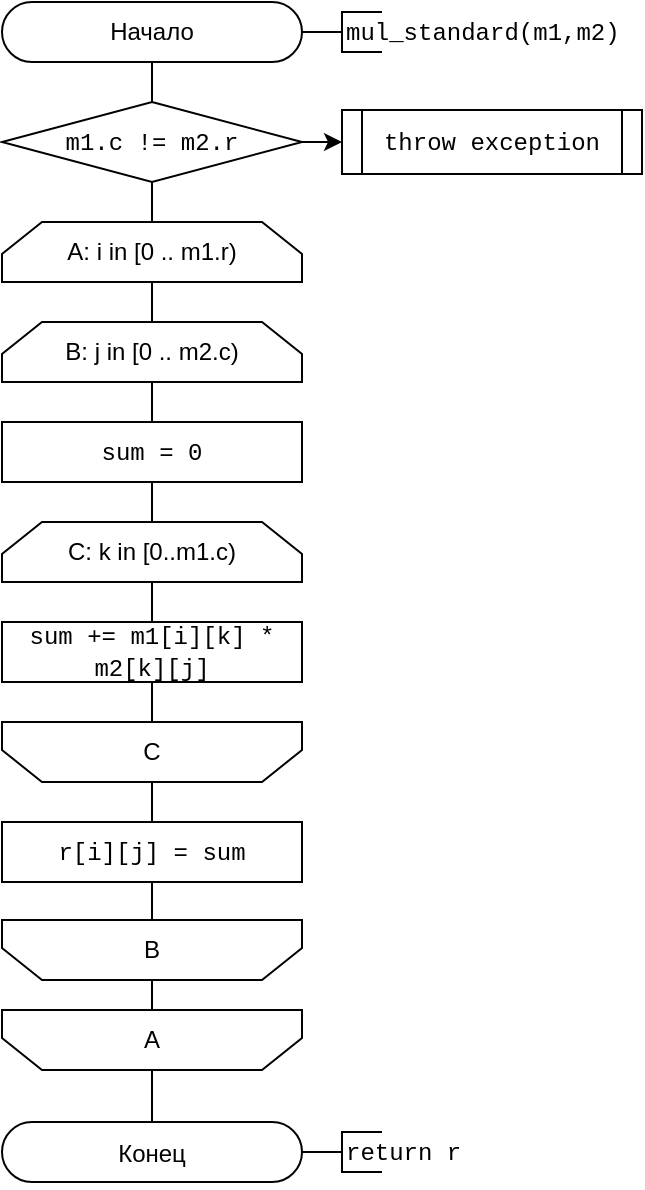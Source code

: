 <mxfile version="13.9.8" type="device" pages="3"><diagram id="rCKJsL3yO9zIIOzOxY0f" name="Page-1"><mxGraphModel dx="1422" dy="829" grid="1" gridSize="10" guides="1" tooltips="1" connect="1" arrows="1" fold="1" page="1" pageScale="1" pageWidth="827" pageHeight="1169" math="0" shadow="0"><root><mxCell id="0"/><mxCell id="1" parent="0"/><mxCell id="_ilTiHljjNbWySpNBhsZ-1" value="Начало" style="rounded=1;whiteSpace=wrap;html=1;arcSize=50;fillColor=none;" vertex="1" parent="1"><mxGeometry x="40" y="40" width="150" height="30" as="geometry"/></mxCell><mxCell id="_ilTiHljjNbWySpNBhsZ-2" value="" style="strokeWidth=1;html=1;shape=mxgraph.flowchart.annotation_2;align=left;labelPosition=right;pointerEvents=1;connectable=0;rounded=0;" vertex="1" parent="1"><mxGeometry x="190" y="45" width="40" height="20" as="geometry"/></mxCell><mxCell id="_ilTiHljjNbWySpNBhsZ-3" value="&lt;div&gt;&lt;font face=&quot;Courier New&quot; style=&quot;font-size: 12px&quot;&gt;mul_standard(m1,m2)&lt;/font&gt;&lt;br&gt;&lt;/div&gt;" style="text;html=1;resizable=0;points=[];autosize=1;align=left;verticalAlign=top;spacingTop=-4;" vertex="1" parent="1"><mxGeometry x="210" y="45" width="150" height="20" as="geometry"/></mxCell><mxCell id="_ilTiHljjNbWySpNBhsZ-4" value="&lt;p style=&quot;line-height: 100%&quot;&gt;Конец&lt;/p&gt;" style="rounded=1;whiteSpace=wrap;html=1;arcSize=50;fillColor=none;" vertex="1" parent="1"><mxGeometry x="40" y="600" width="150" height="30" as="geometry"/></mxCell><mxCell id="_ilTiHljjNbWySpNBhsZ-7" style="edgeStyle=orthogonalEdgeStyle;rounded=0;orthogonalLoop=1;jettySize=auto;html=1;exitX=0.5;exitY=0;exitDx=0;exitDy=0;endArrow=none;endFill=0;fontFamily=Courier New;fontSize=6;entryX=0.5;entryY=0;entryDx=0;entryDy=0;" edge="1" parent="1" source="_ilTiHljjNbWySpNBhsZ-11" target="_ilTiHljjNbWySpNBhsZ-4"><mxGeometry relative="1" as="geometry"><mxPoint x="115" y="600" as="targetPoint"/><mxPoint x="115" y="530.0" as="sourcePoint"/></mxGeometry></mxCell><mxCell id="_ilTiHljjNbWySpNBhsZ-10" value="&lt;span&gt;A: i in [0 .. m1.r)&lt;/span&gt;" style="shape=loopLimit;whiteSpace=wrap;html=1;size=20;fillColor=none;" vertex="1" parent="1"><mxGeometry x="40" y="150" width="150" height="30" as="geometry"/></mxCell><mxCell id="_ilTiHljjNbWySpNBhsZ-11" value="&lt;span&gt;A&lt;/span&gt;" style="shape=loopLimit;whiteSpace=wrap;html=1;size=20;fillColor=none;rounded=0;direction=west;" vertex="1" parent="1"><mxGeometry x="40" y="544" width="150" height="30" as="geometry"/></mxCell><mxCell id="_ilTiHljjNbWySpNBhsZ-33" style="edgeStyle=orthogonalEdgeStyle;rounded=0;orthogonalLoop=1;jettySize=auto;html=1;exitX=0.5;exitY=1;exitDx=0;exitDy=0;entryX=0.5;entryY=0;entryDx=0;entryDy=0;endArrow=none;endFill=0;" edge="1" parent="1" source="_ilTiHljjNbWySpNBhsZ-12" target="_ilTiHljjNbWySpNBhsZ-19"><mxGeometry relative="1" as="geometry"/></mxCell><mxCell id="_ilTiHljjNbWySpNBhsZ-12" value="&lt;span&gt;B: j in [0 .. m2.c)&lt;/span&gt;" style="shape=loopLimit;whiteSpace=wrap;html=1;size=20;fillColor=none;" vertex="1" parent="1"><mxGeometry x="40" y="200" width="150" height="30" as="geometry"/></mxCell><mxCell id="_ilTiHljjNbWySpNBhsZ-13" value="&lt;span&gt;B&lt;/span&gt;" style="shape=loopLimit;whiteSpace=wrap;html=1;size=20;fillColor=none;rounded=0;direction=west;" vertex="1" parent="1"><mxGeometry x="40" y="499" width="150" height="30" as="geometry"/></mxCell><mxCell id="_ilTiHljjNbWySpNBhsZ-14" value="" style="endArrow=none;html=1;entryX=0.5;entryY=1;entryDx=0;entryDy=0;exitX=0.5;exitY=0;exitDx=0;exitDy=0;" edge="1" parent="1" source="_ilTiHljjNbWySpNBhsZ-12" target="_ilTiHljjNbWySpNBhsZ-10"><mxGeometry width="50" height="50" relative="1" as="geometry"><mxPoint x="115" y="189" as="sourcePoint"/><mxPoint x="115" y="179" as="targetPoint"/></mxGeometry></mxCell><mxCell id="_ilTiHljjNbWySpNBhsZ-17" value="" style="endArrow=none;html=1;entryX=0.5;entryY=1;entryDx=0;entryDy=0;exitX=0.5;exitY=0;exitDx=0;exitDy=0;" edge="1" parent="1" source="_ilTiHljjNbWySpNBhsZ-13" target="_ilTiHljjNbWySpNBhsZ-11"><mxGeometry width="50" height="50" relative="1" as="geometry"><mxPoint x="185" y="306" as="sourcePoint"/><mxPoint x="185" y="287" as="targetPoint"/></mxGeometry></mxCell><mxCell id="_ilTiHljjNbWySpNBhsZ-38" style="edgeStyle=orthogonalEdgeStyle;rounded=0;orthogonalLoop=1;jettySize=auto;html=1;exitX=0.5;exitY=1;exitDx=0;exitDy=0;entryX=0.5;entryY=0;entryDx=0;entryDy=0;endArrow=none;endFill=0;" edge="1" parent="1" source="_ilTiHljjNbWySpNBhsZ-19" target="_ilTiHljjNbWySpNBhsZ-36"><mxGeometry relative="1" as="geometry"/></mxCell><mxCell id="_ilTiHljjNbWySpNBhsZ-19" value="&lt;font face=&quot;Courier New&quot;&gt;sum = 0&lt;br&gt;&lt;/font&gt;" style="rounded=0;whiteSpace=wrap;html=1;strokeWidth=1;fillColor=none;" vertex="1" parent="1"><mxGeometry x="40" y="250" width="150" height="30" as="geometry"/></mxCell><mxCell id="_ilTiHljjNbWySpNBhsZ-20" value="" style="endArrow=none;html=1;entryX=0.5;entryY=1;entryDx=0;entryDy=0;exitX=0.5;exitY=0;exitDx=0;exitDy=0;" edge="1" parent="1" source="_ilTiHljjNbWySpNBhsZ-23" target="_ilTiHljjNbWySpNBhsZ-1"><mxGeometry width="50" height="50" relative="1" as="geometry"><mxPoint x="125" y="229" as="sourcePoint"/><mxPoint x="125" y="210" as="targetPoint"/></mxGeometry></mxCell><mxCell id="_ilTiHljjNbWySpNBhsZ-22" value="&lt;p style=&quot;line-height: 70%&quot;&gt;&lt;font face=&quot;Courier New&quot; style=&quot;font-size: 12px&quot;&gt;throw exception&lt;/font&gt;&lt;/p&gt;" style="shape=process;whiteSpace=wrap;html=1;backgroundOutline=1;rounded=0;shadow=0;glass=0;strokeWidth=1;size=0.068;fillColor=none;" vertex="1" parent="1"><mxGeometry x="210" y="94" width="150" height="32" as="geometry"/></mxCell><mxCell id="_ilTiHljjNbWySpNBhsZ-24" style="edgeStyle=orthogonalEdgeStyle;rounded=0;orthogonalLoop=1;jettySize=auto;html=1;exitX=1;exitY=0.5;exitDx=0;exitDy=0;entryX=0;entryY=0.5;entryDx=0;entryDy=0;" edge="1" parent="1" source="_ilTiHljjNbWySpNBhsZ-23" target="_ilTiHljjNbWySpNBhsZ-22"><mxGeometry relative="1" as="geometry"/></mxCell><mxCell id="_ilTiHljjNbWySpNBhsZ-37" style="edgeStyle=orthogonalEdgeStyle;rounded=0;orthogonalLoop=1;jettySize=auto;html=1;exitX=0.5;exitY=1;exitDx=0;exitDy=0;entryX=0.5;entryY=0;entryDx=0;entryDy=0;endArrow=none;endFill=0;" edge="1" parent="1" source="_ilTiHljjNbWySpNBhsZ-23" target="_ilTiHljjNbWySpNBhsZ-10"><mxGeometry relative="1" as="geometry"/></mxCell><mxCell id="_ilTiHljjNbWySpNBhsZ-23" value="&lt;font face=&quot;Courier New&quot;&gt;m1.c != m2.r&lt;/font&gt;" style="rhombus;whiteSpace=wrap;html=1;rounded=0;strokeWidth=1;fillColor=none;" vertex="1" parent="1"><mxGeometry x="40" y="90" width="150" height="40" as="geometry"/></mxCell><mxCell id="_ilTiHljjNbWySpNBhsZ-27" value="" style="strokeWidth=1;html=1;shape=mxgraph.flowchart.annotation_2;align=left;labelPosition=right;pointerEvents=1;connectable=0;rounded=0;" vertex="1" parent="1"><mxGeometry x="190" y="605" width="40" height="20" as="geometry"/></mxCell><mxCell id="_ilTiHljjNbWySpNBhsZ-28" value="&lt;div&gt;&lt;font face=&quot;Courier New&quot; style=&quot;font-size: 12px&quot;&gt;return r&lt;/font&gt;&lt;br&gt;&lt;/div&gt;" style="text;html=1;resizable=0;points=[];autosize=1;align=left;verticalAlign=top;spacingTop=-4;" vertex="1" parent="1"><mxGeometry x="210" y="605" width="70" height="20" as="geometry"/></mxCell><mxCell id="_ilTiHljjNbWySpNBhsZ-34" style="edgeStyle=orthogonalEdgeStyle;rounded=0;orthogonalLoop=1;jettySize=auto;html=1;exitX=0.5;exitY=1;exitDx=0;exitDy=0;entryX=0.5;entryY=1;entryDx=0;entryDy=0;endArrow=none;endFill=0;" edge="1" parent="1" source="_ilTiHljjNbWySpNBhsZ-29" target="_ilTiHljjNbWySpNBhsZ-13"><mxGeometry relative="1" as="geometry"/></mxCell><mxCell id="_ilTiHljjNbWySpNBhsZ-29" value="&lt;font face=&quot;Courier New&quot;&gt;r[i][j] = sum&lt;br&gt;&lt;/font&gt;" style="rounded=0;whiteSpace=wrap;html=1;strokeWidth=1;fillColor=none;" vertex="1" parent="1"><mxGeometry x="40" y="450" width="150" height="30" as="geometry"/></mxCell><mxCell id="_ilTiHljjNbWySpNBhsZ-40" style="edgeStyle=orthogonalEdgeStyle;rounded=0;orthogonalLoop=1;jettySize=auto;html=1;exitX=0.5;exitY=1;exitDx=0;exitDy=0;entryX=0.5;entryY=1;entryDx=0;entryDy=0;endArrow=none;endFill=0;" edge="1" parent="1" source="_ilTiHljjNbWySpNBhsZ-30" target="_ilTiHljjNbWySpNBhsZ-35"><mxGeometry relative="1" as="geometry"/></mxCell><mxCell id="_ilTiHljjNbWySpNBhsZ-30" value="&lt;font face=&quot;Courier New&quot;&gt;sum += m1[i][k] * m2[k][j]&lt;br&gt;&lt;/font&gt;" style="rounded=0;whiteSpace=wrap;html=1;strokeWidth=1;fillColor=none;" vertex="1" parent="1"><mxGeometry x="40" y="350" width="150" height="30" as="geometry"/></mxCell><mxCell id="_ilTiHljjNbWySpNBhsZ-41" style="edgeStyle=orthogonalEdgeStyle;rounded=0;orthogonalLoop=1;jettySize=auto;html=1;exitX=0.5;exitY=0;exitDx=0;exitDy=0;entryX=0.5;entryY=0;entryDx=0;entryDy=0;endArrow=none;endFill=0;" edge="1" parent="1" source="_ilTiHljjNbWySpNBhsZ-35" target="_ilTiHljjNbWySpNBhsZ-29"><mxGeometry relative="1" as="geometry"/></mxCell><mxCell id="_ilTiHljjNbWySpNBhsZ-35" value="&lt;span&gt;C&lt;/span&gt;" style="shape=loopLimit;whiteSpace=wrap;html=1;size=20;fillColor=none;rounded=0;direction=west;" vertex="1" parent="1"><mxGeometry x="40" y="400" width="150" height="30" as="geometry"/></mxCell><mxCell id="_ilTiHljjNbWySpNBhsZ-39" style="edgeStyle=orthogonalEdgeStyle;rounded=0;orthogonalLoop=1;jettySize=auto;html=1;exitX=0.5;exitY=1;exitDx=0;exitDy=0;entryX=0.5;entryY=0;entryDx=0;entryDy=0;endArrow=none;endFill=0;" edge="1" parent="1" source="_ilTiHljjNbWySpNBhsZ-36" target="_ilTiHljjNbWySpNBhsZ-30"><mxGeometry relative="1" as="geometry"/></mxCell><mxCell id="_ilTiHljjNbWySpNBhsZ-36" value="&lt;span&gt;C: k in [0..m1.c)&lt;/span&gt;" style="shape=loopLimit;whiteSpace=wrap;html=1;size=20;fillColor=none;" vertex="1" parent="1"><mxGeometry x="40" y="300" width="150" height="30" as="geometry"/></mxCell></root></mxGraphModel></diagram><diagram id="Rh7CJSiJ15Abf-7xkEX2" name="Page-2"><mxGraphModel dx="1422" dy="829" grid="1" gridSize="10" guides="1" tooltips="1" connect="1" arrows="1" fold="1" page="1" pageScale="1" pageWidth="827" pageHeight="1169" math="0" shadow="0"><root><mxCell id="Wm7XG3UdIjIBPmf2XqFp-0"/><mxCell id="Wm7XG3UdIjIBPmf2XqFp-1" parent="Wm7XG3UdIjIBPmf2XqFp-0"/><mxCell id="1Q3m_3W929I-FCaoR67G-0" value="Начало" style="rounded=1;whiteSpace=wrap;html=1;arcSize=50;fillColor=none;" vertex="1" parent="Wm7XG3UdIjIBPmf2XqFp-1"><mxGeometry x="40" y="40" width="150" height="30" as="geometry"/></mxCell><mxCell id="1Q3m_3W929I-FCaoR67G-1" value="" style="strokeWidth=1;html=1;shape=mxgraph.flowchart.annotation_2;align=left;labelPosition=right;pointerEvents=1;connectable=0;rounded=0;" vertex="1" parent="Wm7XG3UdIjIBPmf2XqFp-1"><mxGeometry x="190" y="45" width="40" height="20" as="geometry"/></mxCell><mxCell id="1Q3m_3W929I-FCaoR67G-2" value="&lt;div&gt;&lt;font face=&quot;Courier New&quot; style=&quot;font-size: 12px&quot;&gt;mul_winograd(m1,m2)&lt;/font&gt;&lt;br&gt;&lt;/div&gt;" style="text;html=1;resizable=0;points=[];autosize=1;align=left;verticalAlign=top;spacingTop=-4;" vertex="1" parent="Wm7XG3UdIjIBPmf2XqFp-1"><mxGeometry x="210" y="45" width="150" height="20" as="geometry"/></mxCell><mxCell id="1Q3m_3W929I-FCaoR67G-3" value="&lt;p style=&quot;line-height: 100%&quot;&gt;Конец&lt;/p&gt;" style="rounded=1;whiteSpace=wrap;html=1;arcSize=50;fillColor=none;" vertex="1" parent="Wm7XG3UdIjIBPmf2XqFp-1"><mxGeometry x="380" y="744" width="150" height="30" as="geometry"/></mxCell><mxCell id="1Q3m_3W929I-FCaoR67G-4" style="edgeStyle=orthogonalEdgeStyle;rounded=0;orthogonalLoop=1;jettySize=auto;html=1;exitX=0.5;exitY=0;exitDx=0;exitDy=0;endArrow=none;endFill=0;fontFamily=Courier New;fontSize=6;entryX=0.5;entryY=0;entryDx=0;entryDy=0;" edge="1" parent="Wm7XG3UdIjIBPmf2XqFp-1" source="1Q3m_3W929I-FCaoR67G-6" target="sMy40TUegg6zMab-tKdt-38"><mxGeometry relative="1" as="geometry"><mxPoint x="645" y="634" as="targetPoint"/><mxPoint x="645" y="564.0" as="sourcePoint"/></mxGeometry></mxCell><mxCell id="1Q3m_3W929I-FCaoR67G-5" value="&lt;span&gt;A: i in [0 .. m1.r)&lt;/span&gt;" style="shape=loopLimit;whiteSpace=wrap;html=1;size=20;fillColor=none;" vertex="1" parent="Wm7XG3UdIjIBPmf2XqFp-1"><mxGeometry x="380" y="104" width="150" height="30" as="geometry"/></mxCell><mxCell id="1Q3m_3W929I-FCaoR67G-6" value="&lt;span&gt;A&lt;/span&gt;" style="shape=loopLimit;whiteSpace=wrap;html=1;size=20;fillColor=none;rounded=0;direction=west;" vertex="1" parent="Wm7XG3UdIjIBPmf2XqFp-1"><mxGeometry x="380" y="424" width="150" height="30" as="geometry"/></mxCell><mxCell id="1Q3m_3W929I-FCaoR67G-7" style="edgeStyle=orthogonalEdgeStyle;rounded=0;orthogonalLoop=1;jettySize=auto;html=1;exitX=0.5;exitY=1;exitDx=0;exitDy=0;entryX=0.5;entryY=0;entryDx=0;entryDy=0;endArrow=none;endFill=0;" edge="1" parent="Wm7XG3UdIjIBPmf2XqFp-1" source="1Q3m_3W929I-FCaoR67G-8" target="1Q3m_3W929I-FCaoR67G-13"><mxGeometry relative="1" as="geometry"/></mxCell><mxCell id="1Q3m_3W929I-FCaoR67G-8" value="&lt;span&gt;B: j in [0 .. m2.c)&lt;/span&gt;" style="shape=loopLimit;whiteSpace=wrap;html=1;size=20;fillColor=none;" vertex="1" parent="Wm7XG3UdIjIBPmf2XqFp-1"><mxGeometry x="380" y="144" width="150" height="30" as="geometry"/></mxCell><mxCell id="sMy40TUegg6zMab-tKdt-59" style="edgeStyle=orthogonalEdgeStyle;rounded=0;orthogonalLoop=1;jettySize=auto;html=1;exitX=0.5;exitY=0;exitDx=0;exitDy=0;entryX=0.5;entryY=1;entryDx=0;entryDy=0;endArrow=none;endFill=0;" edge="1" parent="Wm7XG3UdIjIBPmf2XqFp-1" source="1Q3m_3W929I-FCaoR67G-9" target="1Q3m_3W929I-FCaoR67G-6"><mxGeometry relative="1" as="geometry"/></mxCell><mxCell id="1Q3m_3W929I-FCaoR67G-9" value="&lt;span&gt;B&lt;/span&gt;" style="shape=loopLimit;whiteSpace=wrap;html=1;size=20;fillColor=none;rounded=0;direction=west;" vertex="1" parent="Wm7XG3UdIjIBPmf2XqFp-1"><mxGeometry x="380" y="384" width="150" height="30" as="geometry"/></mxCell><mxCell id="1Q3m_3W929I-FCaoR67G-10" value="" style="endArrow=none;html=1;entryX=0.5;entryY=1;entryDx=0;entryDy=0;exitX=0.5;exitY=0;exitDx=0;exitDy=0;" edge="1" parent="Wm7XG3UdIjIBPmf2XqFp-1" source="1Q3m_3W929I-FCaoR67G-8" target="1Q3m_3W929I-FCaoR67G-5"><mxGeometry width="50" height="50" relative="1" as="geometry"><mxPoint x="455" y="143" as="sourcePoint"/><mxPoint x="455" y="133" as="targetPoint"/></mxGeometry></mxCell><mxCell id="1Q3m_3W929I-FCaoR67G-12" style="edgeStyle=orthogonalEdgeStyle;rounded=0;orthogonalLoop=1;jettySize=auto;html=1;exitX=0.5;exitY=1;exitDx=0;exitDy=0;entryX=0.5;entryY=0;entryDx=0;entryDy=0;endArrow=none;endFill=0;" edge="1" parent="Wm7XG3UdIjIBPmf2XqFp-1" source="1Q3m_3W929I-FCaoR67G-13" target="1Q3m_3W929I-FCaoR67G-28"><mxGeometry relative="1" as="geometry"/></mxCell><mxCell id="1Q3m_3W929I-FCaoR67G-13" value="&lt;font face=&quot;Courier New&quot;&gt;sum = -mulH[i] - mulV[j]&lt;br&gt;&lt;/font&gt;" style="rounded=0;whiteSpace=wrap;html=1;strokeWidth=1;fillColor=none;" vertex="1" parent="Wm7XG3UdIjIBPmf2XqFp-1"><mxGeometry x="380" y="184" width="150" height="30" as="geometry"/></mxCell><mxCell id="1Q3m_3W929I-FCaoR67G-14" value="" style="endArrow=none;html=1;entryX=0.5;entryY=1;entryDx=0;entryDy=0;exitX=0.5;exitY=0;exitDx=0;exitDy=0;" edge="1" parent="Wm7XG3UdIjIBPmf2XqFp-1" source="1Q3m_3W929I-FCaoR67G-18" target="1Q3m_3W929I-FCaoR67G-0"><mxGeometry width="50" height="50" relative="1" as="geometry"><mxPoint x="125" y="229" as="sourcePoint"/><mxPoint x="125" y="210" as="targetPoint"/></mxGeometry></mxCell><mxCell id="1Q3m_3W929I-FCaoR67G-15" value="&lt;p style=&quot;line-height: 70%&quot;&gt;&lt;font face=&quot;Courier New&quot; style=&quot;font-size: 12px&quot;&gt;throw exception&lt;/font&gt;&lt;/p&gt;" style="shape=process;whiteSpace=wrap;html=1;backgroundOutline=1;rounded=0;shadow=0;glass=0;strokeWidth=1;size=0.068;fillColor=none;" vertex="1" parent="Wm7XG3UdIjIBPmf2XqFp-1"><mxGeometry x="210" y="94" width="150" height="32" as="geometry"/></mxCell><mxCell id="1Q3m_3W929I-FCaoR67G-16" style="edgeStyle=orthogonalEdgeStyle;rounded=0;orthogonalLoop=1;jettySize=auto;html=1;exitX=1;exitY=0.5;exitDx=0;exitDy=0;entryX=0;entryY=0.5;entryDx=0;entryDy=0;" edge="1" parent="Wm7XG3UdIjIBPmf2XqFp-1" source="1Q3m_3W929I-FCaoR67G-18" target="1Q3m_3W929I-FCaoR67G-15"><mxGeometry relative="1" as="geometry"/></mxCell><mxCell id="sMy40TUegg6zMab-tKdt-33" style="edgeStyle=orthogonalEdgeStyle;rounded=0;orthogonalLoop=1;jettySize=auto;html=1;exitX=0.5;exitY=1;exitDx=0;exitDy=0;entryX=0.5;entryY=0;entryDx=0;entryDy=0;endArrow=none;endFill=0;" edge="1" parent="Wm7XG3UdIjIBPmf2XqFp-1" source="1Q3m_3W929I-FCaoR67G-18" target="sMy40TUegg6zMab-tKdt-0"><mxGeometry relative="1" as="geometry"/></mxCell><mxCell id="1Q3m_3W929I-FCaoR67G-18" value="&lt;font face=&quot;Courier New&quot;&gt;m1.c != m2.r&lt;/font&gt;" style="rhombus;whiteSpace=wrap;html=1;rounded=0;strokeWidth=1;fillColor=none;" vertex="1" parent="Wm7XG3UdIjIBPmf2XqFp-1"><mxGeometry x="40" y="90" width="150" height="40" as="geometry"/></mxCell><mxCell id="1Q3m_3W929I-FCaoR67G-19" value="" style="strokeWidth=1;html=1;shape=mxgraph.flowchart.annotation_2;align=left;labelPosition=right;pointerEvents=1;connectable=0;rounded=0;" vertex="1" parent="Wm7XG3UdIjIBPmf2XqFp-1"><mxGeometry x="530" y="749" width="40" height="20" as="geometry"/></mxCell><mxCell id="1Q3m_3W929I-FCaoR67G-20" value="&lt;div&gt;&lt;font face=&quot;Courier New&quot; style=&quot;font-size: 12px&quot;&gt;return r&lt;/font&gt;&lt;br&gt;&lt;/div&gt;" style="text;html=1;resizable=0;points=[];autosize=1;align=left;verticalAlign=top;spacingTop=-4;" vertex="1" parent="Wm7XG3UdIjIBPmf2XqFp-1"><mxGeometry x="550" y="749" width="70" height="20" as="geometry"/></mxCell><mxCell id="1Q3m_3W929I-FCaoR67G-21" style="edgeStyle=orthogonalEdgeStyle;rounded=0;orthogonalLoop=1;jettySize=auto;html=1;exitX=0.5;exitY=1;exitDx=0;exitDy=0;entryX=0.5;entryY=1;entryDx=0;entryDy=0;endArrow=none;endFill=0;" edge="1" parent="Wm7XG3UdIjIBPmf2XqFp-1" source="1Q3m_3W929I-FCaoR67G-22" target="1Q3m_3W929I-FCaoR67G-9"><mxGeometry relative="1" as="geometry"/></mxCell><mxCell id="1Q3m_3W929I-FCaoR67G-22" value="&lt;font face=&quot;Courier New&quot;&gt;r[i][j] = sum&lt;br&gt;&lt;/font&gt;" style="rounded=0;whiteSpace=wrap;html=1;strokeWidth=1;fillColor=none;" vertex="1" parent="Wm7XG3UdIjIBPmf2XqFp-1"><mxGeometry x="380" y="344" width="150" height="30" as="geometry"/></mxCell><mxCell id="1Q3m_3W929I-FCaoR67G-23" style="edgeStyle=orthogonalEdgeStyle;rounded=0;orthogonalLoop=1;jettySize=auto;html=1;exitX=0.5;exitY=1;exitDx=0;exitDy=0;entryX=0.5;entryY=1;entryDx=0;entryDy=0;endArrow=none;endFill=0;" edge="1" parent="Wm7XG3UdIjIBPmf2XqFp-1" source="1Q3m_3W929I-FCaoR67G-24" target="1Q3m_3W929I-FCaoR67G-26"><mxGeometry relative="1" as="geometry"/></mxCell><mxCell id="1Q3m_3W929I-FCaoR67G-24" value="&lt;font face=&quot;Courier New&quot; style=&quot;font-size: 9px&quot;&gt;&lt;div&gt;sum+=&lt;/div&gt;&lt;div&gt;(m1[i][2k]+m2[2k+1][j])&lt;span&gt;*&lt;/span&gt;&lt;span&gt;(m1[i][2k+1]+m2[2k][j])&lt;/span&gt;&lt;/div&gt;&lt;/font&gt;" style="rounded=0;whiteSpace=wrap;html=1;strokeWidth=1;fillColor=none;" vertex="1" parent="Wm7XG3UdIjIBPmf2XqFp-1"><mxGeometry x="380" y="264" width="150" height="30" as="geometry"/></mxCell><mxCell id="1Q3m_3W929I-FCaoR67G-25" style="edgeStyle=orthogonalEdgeStyle;rounded=0;orthogonalLoop=1;jettySize=auto;html=1;exitX=0.5;exitY=0;exitDx=0;exitDy=0;entryX=0.5;entryY=0;entryDx=0;entryDy=0;endArrow=none;endFill=0;" edge="1" parent="Wm7XG3UdIjIBPmf2XqFp-1" source="1Q3m_3W929I-FCaoR67G-26" target="1Q3m_3W929I-FCaoR67G-22"><mxGeometry relative="1" as="geometry"/></mxCell><mxCell id="1Q3m_3W929I-FCaoR67G-26" value="&lt;span&gt;C&lt;/span&gt;" style="shape=loopLimit;whiteSpace=wrap;html=1;size=20;fillColor=none;rounded=0;direction=west;" vertex="1" parent="Wm7XG3UdIjIBPmf2XqFp-1"><mxGeometry x="380" y="304" width="150" height="30" as="geometry"/></mxCell><mxCell id="1Q3m_3W929I-FCaoR67G-27" style="edgeStyle=orthogonalEdgeStyle;rounded=0;orthogonalLoop=1;jettySize=auto;html=1;exitX=0.5;exitY=1;exitDx=0;exitDy=0;entryX=0.5;entryY=0;entryDx=0;entryDy=0;endArrow=none;endFill=0;" edge="1" parent="Wm7XG3UdIjIBPmf2XqFp-1" source="1Q3m_3W929I-FCaoR67G-28" target="1Q3m_3W929I-FCaoR67G-24"><mxGeometry relative="1" as="geometry"/></mxCell><mxCell id="1Q3m_3W929I-FCaoR67G-28" value="&lt;span&gt;C: k in [0..m1.c/2)&lt;/span&gt;" style="shape=loopLimit;whiteSpace=wrap;html=1;size=20;fillColor=none;" vertex="1" parent="Wm7XG3UdIjIBPmf2XqFp-1"><mxGeometry x="380" y="223" width="150" height="30" as="geometry"/></mxCell><mxCell id="sMy40TUegg6zMab-tKdt-17" style="edgeStyle=orthogonalEdgeStyle;rounded=0;orthogonalLoop=1;jettySize=auto;html=1;exitX=0.5;exitY=1;exitDx=0;exitDy=0;entryX=0.5;entryY=0;entryDx=0;entryDy=0;endArrow=none;endFill=0;" edge="1" parent="Wm7XG3UdIjIBPmf2XqFp-1" source="sMy40TUegg6zMab-tKdt-0" target="sMy40TUegg6zMab-tKdt-1"><mxGeometry relative="1" as="geometry"/></mxCell><mxCell id="sMy40TUegg6zMab-tKdt-0" value="&lt;font face=&quot;Courier New&quot;&gt;arr mulH[m1.r] = {}&lt;br&gt;arr mulV[m2.c] = {}&lt;br&gt;&lt;/font&gt;" style="rounded=0;whiteSpace=wrap;html=1;strokeWidth=1;fillColor=none;" vertex="1" parent="Wm7XG3UdIjIBPmf2XqFp-1"><mxGeometry x="40" y="150" width="150" height="30" as="geometry"/></mxCell><mxCell id="sMy40TUegg6zMab-tKdt-18" style="edgeStyle=orthogonalEdgeStyle;rounded=0;orthogonalLoop=1;jettySize=auto;html=1;exitX=0.5;exitY=1;exitDx=0;exitDy=0;entryX=0.5;entryY=0;entryDx=0;entryDy=0;endArrow=none;endFill=0;" edge="1" parent="Wm7XG3UdIjIBPmf2XqFp-1" source="sMy40TUegg6zMab-tKdt-1" target="sMy40TUegg6zMab-tKdt-8"><mxGeometry relative="1" as="geometry"/></mxCell><mxCell id="sMy40TUegg6zMab-tKdt-1" value="&lt;span&gt;A: i in [0 .. m1.r)&lt;/span&gt;" style="shape=loopLimit;whiteSpace=wrap;html=1;size=20;fillColor=none;" vertex="1" parent="Wm7XG3UdIjIBPmf2XqFp-1"><mxGeometry x="40" y="190" width="150" height="30" as="geometry"/></mxCell><mxCell id="sMy40TUegg6zMab-tKdt-32" style="edgeStyle=orthogonalEdgeStyle;rounded=0;orthogonalLoop=1;jettySize=auto;html=1;exitX=0.5;exitY=0;exitDx=0;exitDy=0;entryX=0.5;entryY=0;entryDx=0;entryDy=0;endArrow=none;endFill=0;" edge="1" parent="Wm7XG3UdIjIBPmf2XqFp-1" source="sMy40TUegg6zMab-tKdt-4" target="sMy40TUegg6zMab-tKdt-20"><mxGeometry relative="1" as="geometry"/></mxCell><mxCell id="sMy40TUegg6zMab-tKdt-4" value="&lt;span&gt;A&lt;/span&gt;" style="shape=loopLimit;whiteSpace=wrap;html=1;size=20;fillColor=none;rounded=0;direction=west;" vertex="1" parent="Wm7XG3UdIjIBPmf2XqFp-1"><mxGeometry x="40" y="430" width="150" height="30" as="geometry"/></mxCell><mxCell id="sMy40TUegg6zMab-tKdt-7" style="edgeStyle=orthogonalEdgeStyle;rounded=0;orthogonalLoop=1;jettySize=auto;html=1;exitX=0.5;exitY=1;exitDx=0;exitDy=0;entryX=0.5;entryY=0;entryDx=0;entryDy=0;endArrow=none;endFill=0;" edge="1" source="sMy40TUegg6zMab-tKdt-8" target="sMy40TUegg6zMab-tKdt-16" parent="Wm7XG3UdIjIBPmf2XqFp-1"><mxGeometry relative="1" as="geometry"/></mxCell><mxCell id="sMy40TUegg6zMab-tKdt-8" value="&lt;font face=&quot;Courier New&quot;&gt;sum = 0&lt;br&gt;&lt;/font&gt;" style="rounded=0;whiteSpace=wrap;html=1;strokeWidth=1;fillColor=none;" vertex="1" parent="Wm7XG3UdIjIBPmf2XqFp-1"><mxGeometry x="40" y="230" width="150" height="30" as="geometry"/></mxCell><mxCell id="sMy40TUegg6zMab-tKdt-9" style="edgeStyle=orthogonalEdgeStyle;rounded=0;orthogonalLoop=1;jettySize=auto;html=1;exitX=0.5;exitY=1;exitDx=0;exitDy=0;entryX=0.5;entryY=1;entryDx=0;entryDy=0;endArrow=none;endFill=0;" edge="1" source="sMy40TUegg6zMab-tKdt-10" target="sMy40TUegg6zMab-tKdt-4" parent="Wm7XG3UdIjIBPmf2XqFp-1"><mxGeometry relative="1" as="geometry"/></mxCell><mxCell id="sMy40TUegg6zMab-tKdt-10" value="&lt;font face=&quot;Courier New&quot;&gt;mulH[i] = sum&lt;br&gt;&lt;/font&gt;" style="rounded=0;whiteSpace=wrap;html=1;strokeWidth=1;fillColor=none;" vertex="1" parent="Wm7XG3UdIjIBPmf2XqFp-1"><mxGeometry x="40" y="390" width="150" height="30" as="geometry"/></mxCell><mxCell id="sMy40TUegg6zMab-tKdt-11" style="edgeStyle=orthogonalEdgeStyle;rounded=0;orthogonalLoop=1;jettySize=auto;html=1;exitX=0.5;exitY=1;exitDx=0;exitDy=0;entryX=0.5;entryY=1;entryDx=0;entryDy=0;endArrow=none;endFill=0;" edge="1" source="sMy40TUegg6zMab-tKdt-12" target="sMy40TUegg6zMab-tKdt-14" parent="Wm7XG3UdIjIBPmf2XqFp-1"><mxGeometry relative="1" as="geometry"/></mxCell><mxCell id="sMy40TUegg6zMab-tKdt-12" value="&lt;font face=&quot;Courier New&quot;&gt;sum += m1[i][2k] * m1[i][2k+1]&lt;br&gt;&lt;/font&gt;" style="rounded=0;whiteSpace=wrap;html=1;strokeWidth=1;fillColor=none;" vertex="1" parent="Wm7XG3UdIjIBPmf2XqFp-1"><mxGeometry x="40" y="309" width="150" height="30" as="geometry"/></mxCell><mxCell id="sMy40TUegg6zMab-tKdt-13" style="edgeStyle=orthogonalEdgeStyle;rounded=0;orthogonalLoop=1;jettySize=auto;html=1;exitX=0.5;exitY=0;exitDx=0;exitDy=0;entryX=0.5;entryY=0;entryDx=0;entryDy=0;endArrow=none;endFill=0;" edge="1" source="sMy40TUegg6zMab-tKdt-14" target="sMy40TUegg6zMab-tKdt-10" parent="Wm7XG3UdIjIBPmf2XqFp-1"><mxGeometry relative="1" as="geometry"/></mxCell><mxCell id="sMy40TUegg6zMab-tKdt-14" value="&lt;span&gt;C&lt;/span&gt;" style="shape=loopLimit;whiteSpace=wrap;html=1;size=20;fillColor=none;rounded=0;direction=west;" vertex="1" parent="Wm7XG3UdIjIBPmf2XqFp-1"><mxGeometry x="40" y="350" width="150" height="30" as="geometry"/></mxCell><mxCell id="sMy40TUegg6zMab-tKdt-15" style="edgeStyle=orthogonalEdgeStyle;rounded=0;orthogonalLoop=1;jettySize=auto;html=1;exitX=0.5;exitY=1;exitDx=0;exitDy=0;entryX=0.5;entryY=0;entryDx=0;entryDy=0;endArrow=none;endFill=0;" edge="1" source="sMy40TUegg6zMab-tKdt-16" target="sMy40TUegg6zMab-tKdt-12" parent="Wm7XG3UdIjIBPmf2XqFp-1"><mxGeometry relative="1" as="geometry"/></mxCell><mxCell id="sMy40TUegg6zMab-tKdt-16" value="&lt;span&gt;C: k in [0..m1.c/2)&lt;/span&gt;" style="shape=loopLimit;whiteSpace=wrap;html=1;size=20;fillColor=none;" vertex="1" parent="Wm7XG3UdIjIBPmf2XqFp-1"><mxGeometry x="40" y="270" width="150" height="30" as="geometry"/></mxCell><mxCell id="sMy40TUegg6zMab-tKdt-19" style="edgeStyle=orthogonalEdgeStyle;rounded=0;orthogonalLoop=1;jettySize=auto;html=1;exitX=0.5;exitY=1;exitDx=0;exitDy=0;entryX=0.5;entryY=0;entryDx=0;entryDy=0;endArrow=none;endFill=0;" edge="1" source="sMy40TUegg6zMab-tKdt-20" target="sMy40TUegg6zMab-tKdt-23" parent="Wm7XG3UdIjIBPmf2XqFp-1"><mxGeometry relative="1" as="geometry"/></mxCell><mxCell id="sMy40TUegg6zMab-tKdt-20" value="B: j in [0 .. m2.c)" style="shape=loopLimit;whiteSpace=wrap;html=1;size=20;fillColor=none;" vertex="1" parent="Wm7XG3UdIjIBPmf2XqFp-1"><mxGeometry x="40" y="474" width="150" height="30" as="geometry"/></mxCell><mxCell id="sMy40TUegg6zMab-tKdt-35" style="edgeStyle=orthogonalEdgeStyle;rounded=0;orthogonalLoop=1;jettySize=auto;html=1;exitX=0.5;exitY=0;exitDx=0;exitDy=0;entryX=0.5;entryY=0;entryDx=0;entryDy=0;endArrow=none;endFill=0;" edge="1" parent="Wm7XG3UdIjIBPmf2XqFp-1" source="sMy40TUegg6zMab-tKdt-21" target="sMy40TUegg6zMab-tKdt-34"><mxGeometry relative="1" as="geometry"/></mxCell><mxCell id="sMy40TUegg6zMab-tKdt-21" value="&lt;span&gt;B&lt;/span&gt;" style="shape=loopLimit;whiteSpace=wrap;html=1;size=20;fillColor=none;rounded=0;direction=west;" vertex="1" parent="Wm7XG3UdIjIBPmf2XqFp-1"><mxGeometry x="40" y="714" width="150" height="30" as="geometry"/></mxCell><mxCell id="sMy40TUegg6zMab-tKdt-22" style="edgeStyle=orthogonalEdgeStyle;rounded=0;orthogonalLoop=1;jettySize=auto;html=1;exitX=0.5;exitY=1;exitDx=0;exitDy=0;entryX=0.5;entryY=0;entryDx=0;entryDy=0;endArrow=none;endFill=0;" edge="1" source="sMy40TUegg6zMab-tKdt-23" target="sMy40TUegg6zMab-tKdt-31" parent="Wm7XG3UdIjIBPmf2XqFp-1"><mxGeometry relative="1" as="geometry"/></mxCell><mxCell id="sMy40TUegg6zMab-tKdt-23" value="&lt;font face=&quot;Courier New&quot;&gt;sum = 0&lt;br&gt;&lt;/font&gt;" style="rounded=0;whiteSpace=wrap;html=1;strokeWidth=1;fillColor=none;" vertex="1" parent="Wm7XG3UdIjIBPmf2XqFp-1"><mxGeometry x="40" y="514" width="150" height="30" as="geometry"/></mxCell><mxCell id="sMy40TUegg6zMab-tKdt-24" style="edgeStyle=orthogonalEdgeStyle;rounded=0;orthogonalLoop=1;jettySize=auto;html=1;exitX=0.5;exitY=1;exitDx=0;exitDy=0;entryX=0.5;entryY=1;entryDx=0;entryDy=0;endArrow=none;endFill=0;" edge="1" source="sMy40TUegg6zMab-tKdt-25" target="sMy40TUegg6zMab-tKdt-21" parent="Wm7XG3UdIjIBPmf2XqFp-1"><mxGeometry relative="1" as="geometry"/></mxCell><mxCell id="sMy40TUegg6zMab-tKdt-25" value="&lt;font face=&quot;Courier New&quot;&gt;mulV[i] = sum&lt;br&gt;&lt;/font&gt;" style="rounded=0;whiteSpace=wrap;html=1;strokeWidth=1;fillColor=none;" vertex="1" parent="Wm7XG3UdIjIBPmf2XqFp-1"><mxGeometry x="40" y="674" width="150" height="30" as="geometry"/></mxCell><mxCell id="sMy40TUegg6zMab-tKdt-26" style="edgeStyle=orthogonalEdgeStyle;rounded=0;orthogonalLoop=1;jettySize=auto;html=1;exitX=0.5;exitY=1;exitDx=0;exitDy=0;entryX=0.5;entryY=1;entryDx=0;entryDy=0;endArrow=none;endFill=0;" edge="1" source="sMy40TUegg6zMab-tKdt-27" target="sMy40TUegg6zMab-tKdt-29" parent="Wm7XG3UdIjIBPmf2XqFp-1"><mxGeometry relative="1" as="geometry"/></mxCell><mxCell id="sMy40TUegg6zMab-tKdt-27" value="&lt;font face=&quot;Courier New&quot;&gt;sum += m2[2k][j] * m2[2k+1][j]&lt;br&gt;&lt;/font&gt;" style="rounded=0;whiteSpace=wrap;html=1;strokeWidth=1;fillColor=none;" vertex="1" parent="Wm7XG3UdIjIBPmf2XqFp-1"><mxGeometry x="40" y="593" width="150" height="30" as="geometry"/></mxCell><mxCell id="sMy40TUegg6zMab-tKdt-28" style="edgeStyle=orthogonalEdgeStyle;rounded=0;orthogonalLoop=1;jettySize=auto;html=1;exitX=0.5;exitY=0;exitDx=0;exitDy=0;entryX=0.5;entryY=0;entryDx=0;entryDy=0;endArrow=none;endFill=0;" edge="1" source="sMy40TUegg6zMab-tKdt-29" target="sMy40TUegg6zMab-tKdt-25" parent="Wm7XG3UdIjIBPmf2XqFp-1"><mxGeometry relative="1" as="geometry"/></mxCell><mxCell id="sMy40TUegg6zMab-tKdt-29" value="&lt;span&gt;C&lt;/span&gt;" style="shape=loopLimit;whiteSpace=wrap;html=1;size=20;fillColor=none;rounded=0;direction=west;" vertex="1" parent="Wm7XG3UdIjIBPmf2XqFp-1"><mxGeometry x="40" y="634" width="150" height="30" as="geometry"/></mxCell><mxCell id="sMy40TUegg6zMab-tKdt-30" style="edgeStyle=orthogonalEdgeStyle;rounded=0;orthogonalLoop=1;jettySize=auto;html=1;exitX=0.5;exitY=1;exitDx=0;exitDy=0;entryX=0.5;entryY=0;entryDx=0;entryDy=0;endArrow=none;endFill=0;" edge="1" source="sMy40TUegg6zMab-tKdt-31" target="sMy40TUegg6zMab-tKdt-27" parent="Wm7XG3UdIjIBPmf2XqFp-1"><mxGeometry relative="1" as="geometry"/></mxCell><mxCell id="sMy40TUegg6zMab-tKdt-31" value="&lt;span&gt;C: k in [0..m1.c/2)&lt;/span&gt;" style="shape=loopLimit;whiteSpace=wrap;html=1;size=20;fillColor=none;" vertex="1" parent="Wm7XG3UdIjIBPmf2XqFp-1"><mxGeometry x="40" y="554" width="150" height="30" as="geometry"/></mxCell><mxCell id="sMy40TUegg6zMab-tKdt-34" value="N" style="ellipse;whiteSpace=wrap;html=1;aspect=fixed;" vertex="1" parent="Wm7XG3UdIjIBPmf2XqFp-1"><mxGeometry x="95" y="764" width="40" height="40" as="geometry"/></mxCell><mxCell id="sMy40TUegg6zMab-tKdt-60" style="edgeStyle=orthogonalEdgeStyle;rounded=0;orthogonalLoop=1;jettySize=auto;html=1;exitX=0.5;exitY=1;exitDx=0;exitDy=0;entryX=0.5;entryY=0;entryDx=0;entryDy=0;endArrow=none;endFill=0;" edge="1" parent="Wm7XG3UdIjIBPmf2XqFp-1" source="sMy40TUegg6zMab-tKdt-36" target="1Q3m_3W929I-FCaoR67G-5"><mxGeometry relative="1" as="geometry"/></mxCell><mxCell id="sMy40TUegg6zMab-tKdt-36" value="N" style="ellipse;whiteSpace=wrap;html=1;aspect=fixed;" vertex="1" parent="Wm7XG3UdIjIBPmf2XqFp-1"><mxGeometry x="434" y="40" width="40" height="40" as="geometry"/></mxCell><mxCell id="sMy40TUegg6zMab-tKdt-57" style="edgeStyle=orthogonalEdgeStyle;rounded=0;orthogonalLoop=1;jettySize=auto;html=1;exitX=0.5;exitY=1;exitDx=0;exitDy=0;entryX=0.5;entryY=0;entryDx=0;entryDy=0;endArrow=none;endFill=0;" edge="1" parent="Wm7XG3UdIjIBPmf2XqFp-1" source="sMy40TUegg6zMab-tKdt-38" target="sMy40TUegg6zMab-tKdt-40"><mxGeometry relative="1" as="geometry"/></mxCell><mxCell id="5a7BWFeieVnxv5_sROTV-0" style="edgeStyle=orthogonalEdgeStyle;rounded=0;orthogonalLoop=1;jettySize=auto;html=1;exitX=1;exitY=0.5;exitDx=0;exitDy=0;entryX=0.5;entryY=0;entryDx=0;entryDy=0;endArrow=none;endFill=0;" edge="1" parent="Wm7XG3UdIjIBPmf2XqFp-1" source="sMy40TUegg6zMab-tKdt-38" target="1Q3m_3W929I-FCaoR67G-3"><mxGeometry relative="1" as="geometry"><Array as="points"><mxPoint x="560" y="494"/><mxPoint x="560" y="730"/><mxPoint x="455" y="730"/></Array></mxGeometry></mxCell><mxCell id="sMy40TUegg6zMab-tKdt-38" value="&lt;font face=&quot;Courier New&quot;&gt;m1.c % 2&lt;/font&gt;" style="rhombus;whiteSpace=wrap;html=1;rounded=0;strokeWidth=1;fillColor=none;" vertex="1" parent="Wm7XG3UdIjIBPmf2XqFp-1"><mxGeometry x="379" y="474" width="150" height="40" as="geometry"/></mxCell><mxCell id="sMy40TUegg6zMab-tKdt-39" value="да" style="text;html=1;align=center;verticalAlign=middle;resizable=0;points=[];autosize=1;" vertex="1" parent="Wm7XG3UdIjIBPmf2XqFp-1"><mxGeometry x="180" y="90" width="30" height="20" as="geometry"/></mxCell><mxCell id="sMy40TUegg6zMab-tKdt-40" value="&lt;span&gt;A: i in [0 .. m1.r)&lt;/span&gt;" style="shape=loopLimit;whiteSpace=wrap;html=1;size=20;fillColor=none;" vertex="1" parent="Wm7XG3UdIjIBPmf2XqFp-1"><mxGeometry x="379" y="534" width="150" height="30" as="geometry"/></mxCell><mxCell id="sMy40TUegg6zMab-tKdt-58" style="edgeStyle=orthogonalEdgeStyle;rounded=0;orthogonalLoop=1;jettySize=auto;html=1;exitX=0.5;exitY=0;exitDx=0;exitDy=0;entryX=0.5;entryY=0;entryDx=0;entryDy=0;endArrow=none;endFill=0;" edge="1" parent="Wm7XG3UdIjIBPmf2XqFp-1" source="sMy40TUegg6zMab-tKdt-41" target="1Q3m_3W929I-FCaoR67G-3"><mxGeometry relative="1" as="geometry"/></mxCell><mxCell id="sMy40TUegg6zMab-tKdt-41" value="&lt;span&gt;A&lt;/span&gt;" style="shape=loopLimit;whiteSpace=wrap;html=1;size=20;fillColor=none;rounded=0;direction=west;" vertex="1" parent="Wm7XG3UdIjIBPmf2XqFp-1"><mxGeometry x="380" y="694" width="150" height="30" as="geometry"/></mxCell><mxCell id="sMy40TUegg6zMab-tKdt-43" value="&lt;span&gt;B: j in [0 .. m2.c)&lt;/span&gt;" style="shape=loopLimit;whiteSpace=wrap;html=1;size=20;fillColor=none;" vertex="1" parent="Wm7XG3UdIjIBPmf2XqFp-1"><mxGeometry x="379" y="574" width="150" height="30" as="geometry"/></mxCell><mxCell id="sMy40TUegg6zMab-tKdt-44" value="&lt;span&gt;B&lt;/span&gt;" style="shape=loopLimit;whiteSpace=wrap;html=1;size=20;fillColor=none;rounded=0;direction=west;" vertex="1" parent="Wm7XG3UdIjIBPmf2XqFp-1"><mxGeometry x="380" y="653" width="150" height="30" as="geometry"/></mxCell><mxCell id="sMy40TUegg6zMab-tKdt-45" value="" style="endArrow=none;html=1;entryX=0.5;entryY=1;entryDx=0;entryDy=0;exitX=0.5;exitY=0;exitDx=0;exitDy=0;" edge="1" source="sMy40TUegg6zMab-tKdt-43" target="sMy40TUegg6zMab-tKdt-40" parent="Wm7XG3UdIjIBPmf2XqFp-1"><mxGeometry width="50" height="50" relative="1" as="geometry"><mxPoint x="454" y="573" as="sourcePoint"/><mxPoint x="454" y="563" as="targetPoint"/></mxGeometry></mxCell><mxCell id="sMy40TUegg6zMab-tKdt-46" value="" style="endArrow=none;html=1;entryX=0.5;entryY=1;entryDx=0;entryDy=0;exitX=0.5;exitY=0;exitDx=0;exitDy=0;" edge="1" source="sMy40TUegg6zMab-tKdt-44" target="sMy40TUegg6zMab-tKdt-41" parent="Wm7XG3UdIjIBPmf2XqFp-1"><mxGeometry width="50" height="50" relative="1" as="geometry"><mxPoint x="525" y="460" as="sourcePoint"/><mxPoint x="525" y="441" as="targetPoint"/></mxGeometry></mxCell><mxCell id="sMy40TUegg6zMab-tKdt-49" style="edgeStyle=orthogonalEdgeStyle;rounded=0;orthogonalLoop=1;jettySize=auto;html=1;exitX=0.5;exitY=1;exitDx=0;exitDy=0;entryX=0.5;entryY=1;entryDx=0;entryDy=0;endArrow=none;endFill=0;" edge="1" source="sMy40TUegg6zMab-tKdt-50" target="sMy40TUegg6zMab-tKdt-44" parent="Wm7XG3UdIjIBPmf2XqFp-1"><mxGeometry relative="1" as="geometry"/></mxCell><mxCell id="sMy40TUegg6zMab-tKdt-50" value="&lt;font face=&quot;Courier New&quot;&gt;rij= m1[i][m1.c-1] * m2[m1.c-1][j]&lt;br&gt;&lt;/font&gt;" style="rounded=0;whiteSpace=wrap;html=1;strokeWidth=1;fillColor=none;" vertex="1" parent="Wm7XG3UdIjIBPmf2XqFp-1"><mxGeometry x="380" y="614" width="150" height="30" as="geometry"/></mxCell><mxCell id="sMy40TUegg6zMab-tKdt-53" style="edgeStyle=orthogonalEdgeStyle;rounded=0;orthogonalLoop=1;jettySize=auto;html=1;exitX=0.5;exitY=1;exitDx=0;exitDy=0;entryX=0.5;entryY=0;entryDx=0;entryDy=0;endArrow=none;endFill=0;" edge="1" source="sMy40TUegg6zMab-tKdt-43" target="sMy40TUegg6zMab-tKdt-50" parent="Wm7XG3UdIjIBPmf2XqFp-1"><mxGeometry relative="1" as="geometry"><mxPoint x="414" y="754" as="sourcePoint"/></mxGeometry></mxCell><mxCell id="sMy40TUegg6zMab-tKdt-61" value="да" style="text;html=1;align=center;verticalAlign=middle;resizable=0;points=[];autosize=1;" vertex="1" parent="Wm7XG3UdIjIBPmf2XqFp-1"><mxGeometry x="450" y="510" width="30" height="20" as="geometry"/></mxCell></root></mxGraphModel></diagram><diagram id="5HSQzxzBeMVl5dKWd0RQ" name="Page-3"><mxGraphModel dx="760" dy="430" grid="1" gridSize="10" guides="1" tooltips="1" connect="1" arrows="1" fold="1" page="1" pageScale="1" pageWidth="827" pageHeight="1169" math="0" shadow="0"><root><mxCell id="-KbGASAxckO1YDLn7JMQ-0"/><mxCell id="-KbGASAxckO1YDLn7JMQ-1" parent="-KbGASAxckO1YDLn7JMQ-0"/><mxCell id="ok2X-PL3j3VD-5P7hnjr-0" value="Начало" style="rounded=1;whiteSpace=wrap;html=1;arcSize=50;fillColor=none;" vertex="1" parent="-KbGASAxckO1YDLn7JMQ-1"><mxGeometry x="40" y="40" width="150" height="30" as="geometry"/></mxCell><mxCell id="ok2X-PL3j3VD-5P7hnjr-1" value="" style="strokeWidth=1;html=1;shape=mxgraph.flowchart.annotation_2;align=left;labelPosition=right;pointerEvents=1;connectable=0;rounded=0;" vertex="1" parent="-KbGASAxckO1YDLn7JMQ-1"><mxGeometry x="190" y="45" width="40" height="20" as="geometry"/></mxCell><mxCell id="ok2X-PL3j3VD-5P7hnjr-2" value="&lt;div&gt;&lt;font face=&quot;Courier New&quot; style=&quot;font-size: 12px&quot;&gt;mul_wino_opt(m1,m2)&lt;/font&gt;&lt;br&gt;&lt;/div&gt;" style="text;html=1;resizable=0;points=[];autosize=1;align=left;verticalAlign=top;spacingTop=-4;" vertex="1" parent="-KbGASAxckO1YDLn7JMQ-1"><mxGeometry x="210" y="45" width="150" height="20" as="geometry"/></mxCell><mxCell id="ok2X-PL3j3VD-5P7hnjr-3" value="&lt;p style=&quot;line-height: 100%&quot;&gt;Конец&lt;/p&gt;" style="rounded=1;whiteSpace=wrap;html=1;arcSize=50;fillColor=none;" vertex="1" parent="-KbGASAxckO1YDLn7JMQ-1"><mxGeometry x="379" y="678" width="150" height="30" as="geometry"/></mxCell><mxCell id="ORJ9eSfTLNGwwIlPTCts-2" style="edgeStyle=orthogonalEdgeStyle;rounded=0;orthogonalLoop=1;jettySize=auto;html=1;exitX=0.5;exitY=1;exitDx=0;exitDy=0;entryX=0.5;entryY=0;entryDx=0;entryDy=0;endArrow=none;endFill=0;" edge="1" parent="-KbGASAxckO1YDLn7JMQ-1" source="ok2X-PL3j3VD-5P7hnjr-5" target="zRsKlRY-xAvXbFcVfH5M-0"><mxGeometry relative="1" as="geometry"/></mxCell><mxCell id="ok2X-PL3j3VD-5P7hnjr-5" value="&lt;span&gt;A: i in [0 .. m1.r)&lt;/span&gt;" style="shape=loopLimit;whiteSpace=wrap;html=1;size=20;fillColor=none;" vertex="1" parent="-KbGASAxckO1YDLn7JMQ-1"><mxGeometry x="40" y="528" width="150" height="30" as="geometry"/></mxCell><mxCell id="ok2X-PL3j3VD-5P7hnjr-14" value="" style="endArrow=none;html=1;entryX=0.5;entryY=1;entryDx=0;entryDy=0;exitX=0.5;exitY=0;exitDx=0;exitDy=0;" edge="1" parent="-KbGASAxckO1YDLn7JMQ-1" source="ok2X-PL3j3VD-5P7hnjr-18" target="ok2X-PL3j3VD-5P7hnjr-0"><mxGeometry width="50" height="50" relative="1" as="geometry"><mxPoint x="125" y="229" as="sourcePoint"/><mxPoint x="125" y="210" as="targetPoint"/></mxGeometry></mxCell><mxCell id="ok2X-PL3j3VD-5P7hnjr-15" value="&lt;p style=&quot;line-height: 70%&quot;&gt;&lt;font face=&quot;Courier New&quot; style=&quot;font-size: 12px&quot;&gt;throw exception&lt;/font&gt;&lt;/p&gt;" style="shape=process;whiteSpace=wrap;html=1;backgroundOutline=1;rounded=0;shadow=0;glass=0;strokeWidth=1;size=0.068;fillColor=none;" vertex="1" parent="-KbGASAxckO1YDLn7JMQ-1"><mxGeometry x="210" y="94" width="150" height="32" as="geometry"/></mxCell><mxCell id="ok2X-PL3j3VD-5P7hnjr-16" style="edgeStyle=orthogonalEdgeStyle;rounded=0;orthogonalLoop=1;jettySize=auto;html=1;exitX=1;exitY=0.5;exitDx=0;exitDy=0;entryX=0;entryY=0.5;entryDx=0;entryDy=0;" edge="1" parent="-KbGASAxckO1YDLn7JMQ-1" source="ok2X-PL3j3VD-5P7hnjr-18" target="ok2X-PL3j3VD-5P7hnjr-15"><mxGeometry relative="1" as="geometry"/></mxCell><mxCell id="ok2X-PL3j3VD-5P7hnjr-17" style="edgeStyle=orthogonalEdgeStyle;rounded=0;orthogonalLoop=1;jettySize=auto;html=1;exitX=0.5;exitY=1;exitDx=0;exitDy=0;entryX=0.5;entryY=0;entryDx=0;entryDy=0;endArrow=none;endFill=0;" edge="1" parent="-KbGASAxckO1YDLn7JMQ-1" source="ok2X-PL3j3VD-5P7hnjr-18" target="ok2X-PL3j3VD-5P7hnjr-30"><mxGeometry relative="1" as="geometry"/></mxCell><mxCell id="ok2X-PL3j3VD-5P7hnjr-18" value="&lt;font face=&quot;Courier New&quot;&gt;m1.c != m2.r&lt;/font&gt;" style="rhombus;whiteSpace=wrap;html=1;rounded=0;strokeWidth=1;fillColor=none;" vertex="1" parent="-KbGASAxckO1YDLn7JMQ-1"><mxGeometry x="40" y="90" width="150" height="40" as="geometry"/></mxCell><mxCell id="ok2X-PL3j3VD-5P7hnjr-19" value="" style="strokeWidth=1;html=1;shape=mxgraph.flowchart.annotation_2;align=left;labelPosition=right;pointerEvents=1;connectable=0;rounded=0;" vertex="1" parent="-KbGASAxckO1YDLn7JMQ-1"><mxGeometry x="529" y="683" width="40" height="20" as="geometry"/></mxCell><mxCell id="ok2X-PL3j3VD-5P7hnjr-20" value="&lt;div&gt;&lt;font face=&quot;Courier New&quot; style=&quot;font-size: 12px&quot;&gt;return r&lt;/font&gt;&lt;br&gt;&lt;/div&gt;" style="text;html=1;resizable=0;points=[];autosize=1;align=left;verticalAlign=top;spacingTop=-4;" vertex="1" parent="-KbGASAxckO1YDLn7JMQ-1"><mxGeometry x="549" y="683" width="70" height="20" as="geometry"/></mxCell><mxCell id="ok2X-PL3j3VD-5P7hnjr-77" style="edgeStyle=orthogonalEdgeStyle;rounded=0;orthogonalLoop=1;jettySize=auto;html=1;exitX=0.5;exitY=1;exitDx=0;exitDy=0;entryX=0.5;entryY=0;entryDx=0;entryDy=0;endArrow=none;endFill=0;" edge="1" parent="-KbGASAxckO1YDLn7JMQ-1" source="ok2X-PL3j3VD-5P7hnjr-30" target="ok2X-PL3j3VD-5P7hnjr-76"><mxGeometry relative="1" as="geometry"/></mxCell><mxCell id="ok2X-PL3j3VD-5P7hnjr-30" value="&lt;font face=&quot;Courier New&quot;&gt;arr mulV[m2.c] = {}&lt;br&gt;&lt;/font&gt;" style="rounded=0;whiteSpace=wrap;html=1;strokeWidth=1;fillColor=none;" vertex="1" parent="-KbGASAxckO1YDLn7JMQ-1"><mxGeometry x="40" y="150" width="150" height="30" as="geometry"/></mxCell><mxCell id="ok2X-PL3j3VD-5P7hnjr-35" style="edgeStyle=orthogonalEdgeStyle;rounded=0;orthogonalLoop=1;jettySize=auto;html=1;exitX=0.5;exitY=1;exitDx=0;exitDy=0;entryX=0.5;entryY=0;entryDx=0;entryDy=0;endArrow=none;endFill=0;" edge="1" parent="-KbGASAxckO1YDLn7JMQ-1" source="ok2X-PL3j3VD-5P7hnjr-36" target="ok2X-PL3j3VD-5P7hnjr-59"><mxGeometry relative="1" as="geometry"><mxPoint x="115" y="658" as="targetPoint"/></mxGeometry></mxCell><mxCell id="ok2X-PL3j3VD-5P7hnjr-36" value="&lt;font face=&quot;Courier New&quot;&gt;mulH = 0&lt;br&gt;&lt;/font&gt;" style="rounded=0;whiteSpace=wrap;html=1;strokeWidth=1;fillColor=none;" vertex="1" parent="-KbGASAxckO1YDLn7JMQ-1"><mxGeometry x="40" y="612" width="150" height="30" as="geometry"/></mxCell><mxCell id="ok2X-PL3j3VD-5P7hnjr-39" style="edgeStyle=orthogonalEdgeStyle;rounded=0;orthogonalLoop=1;jettySize=auto;html=1;exitX=0.5;exitY=1;exitDx=0;exitDy=0;entryX=0.5;entryY=1;entryDx=0;entryDy=0;endArrow=none;endFill=0;" edge="1" parent="-KbGASAxckO1YDLn7JMQ-1" source="ok2X-PL3j3VD-5P7hnjr-40" target="ok2X-PL3j3VD-5P7hnjr-42"><mxGeometry relative="1" as="geometry"/></mxCell><mxCell id="ok2X-PL3j3VD-5P7hnjr-40" value="&lt;font face=&quot;Courier New&quot;&gt;mulH += m1_i[k] * m1_i[k+1]&lt;br&gt;&lt;/font&gt;" style="rounded=0;whiteSpace=wrap;html=1;strokeWidth=1;fillColor=none;" vertex="1" parent="-KbGASAxckO1YDLn7JMQ-1"><mxGeometry x="379" y="139" width="150" height="30" as="geometry"/></mxCell><mxCell id="dlx4s9oRHugXQzXLNEU--0" style="edgeStyle=orthogonalEdgeStyle;rounded=0;orthogonalLoop=1;jettySize=auto;html=1;exitX=0.5;exitY=0;exitDx=0;exitDy=0;entryX=0.5;entryY=0;entryDx=0;entryDy=0;endArrow=none;endFill=0;" edge="1" parent="-KbGASAxckO1YDLn7JMQ-1" source="ok2X-PL3j3VD-5P7hnjr-42" target="zRsKlRY-xAvXbFcVfH5M-3"><mxGeometry relative="1" as="geometry"/></mxCell><mxCell id="ok2X-PL3j3VD-5P7hnjr-42" value="&lt;span&gt;C&lt;/span&gt;" style="shape=loopLimit;whiteSpace=wrap;html=1;size=20;fillColor=none;rounded=0;direction=west;" vertex="1" parent="-KbGASAxckO1YDLn7JMQ-1"><mxGeometry x="379" y="180" width="150" height="30" as="geometry"/></mxCell><mxCell id="ok2X-PL3j3VD-5P7hnjr-43" style="edgeStyle=orthogonalEdgeStyle;rounded=0;orthogonalLoop=1;jettySize=auto;html=1;exitX=0.5;exitY=1;exitDx=0;exitDy=0;entryX=0.5;entryY=0;entryDx=0;entryDy=0;endArrow=none;endFill=0;" edge="1" parent="-KbGASAxckO1YDLn7JMQ-1" source="ok2X-PL3j3VD-5P7hnjr-44" target="ok2X-PL3j3VD-5P7hnjr-40"><mxGeometry relative="1" as="geometry"/></mxCell><mxCell id="ok2X-PL3j3VD-5P7hnjr-44" value="&lt;span&gt;C: k in [0..c)&lt;/span&gt;, step=2" style="shape=loopLimit;whiteSpace=wrap;html=1;size=20;fillColor=none;" vertex="1" parent="-KbGASAxckO1YDLn7JMQ-1"><mxGeometry x="379" y="100" width="150" height="30" as="geometry"/></mxCell><mxCell id="ok2X-PL3j3VD-5P7hnjr-45" style="edgeStyle=orthogonalEdgeStyle;rounded=0;orthogonalLoop=1;jettySize=auto;html=1;exitX=0.5;exitY=1;exitDx=0;exitDy=0;entryX=0.5;entryY=0;entryDx=0;entryDy=0;endArrow=none;endFill=0;" edge="1" parent="-KbGASAxckO1YDLn7JMQ-1" source="ok2X-PL3j3VD-5P7hnjr-46" target="ok2X-PL3j3VD-5P7hnjr-50"><mxGeometry relative="1" as="geometry"/></mxCell><mxCell id="ok2X-PL3j3VD-5P7hnjr-46" value="B: j in [0 .. m2.c)" style="shape=loopLimit;whiteSpace=wrap;html=1;size=20;fillColor=none;" vertex="1" parent="-KbGASAxckO1YDLn7JMQ-1"><mxGeometry x="40" y="240" width="150" height="30" as="geometry"/></mxCell><mxCell id="ok2X-PL3j3VD-5P7hnjr-47" style="edgeStyle=orthogonalEdgeStyle;rounded=0;orthogonalLoop=1;jettySize=auto;html=1;exitX=0.5;exitY=0;exitDx=0;exitDy=0;entryX=0.5;entryY=0;entryDx=0;entryDy=0;endArrow=none;endFill=0;" edge="1" parent="-KbGASAxckO1YDLn7JMQ-1" source="ok2X-PL3j3VD-5P7hnjr-48" target="ok2X-PL3j3VD-5P7hnjr-5"><mxGeometry relative="1" as="geometry"><mxPoint x="115" y="530" as="targetPoint"/></mxGeometry></mxCell><mxCell id="ok2X-PL3j3VD-5P7hnjr-48" value="&lt;span&gt;B&lt;/span&gt;" style="shape=loopLimit;whiteSpace=wrap;html=1;size=20;fillColor=none;rounded=0;direction=west;" vertex="1" parent="-KbGASAxckO1YDLn7JMQ-1"><mxGeometry x="40" y="480" width="150" height="30" as="geometry"/></mxCell><mxCell id="ok2X-PL3j3VD-5P7hnjr-49" style="edgeStyle=orthogonalEdgeStyle;rounded=0;orthogonalLoop=1;jettySize=auto;html=1;exitX=0.5;exitY=1;exitDx=0;exitDy=0;entryX=0.5;entryY=0;entryDx=0;entryDy=0;endArrow=none;endFill=0;" edge="1" parent="-KbGASAxckO1YDLn7JMQ-1" source="ok2X-PL3j3VD-5P7hnjr-50" target="ok2X-PL3j3VD-5P7hnjr-58"><mxGeometry relative="1" as="geometry"/></mxCell><mxCell id="ok2X-PL3j3VD-5P7hnjr-50" value="&lt;font face=&quot;Courier New&quot;&gt;sum = 0&lt;br&gt;&lt;/font&gt;" style="rounded=0;whiteSpace=wrap;html=1;strokeWidth=1;fillColor=none;" vertex="1" parent="-KbGASAxckO1YDLn7JMQ-1"><mxGeometry x="40" y="280" width="150" height="30" as="geometry"/></mxCell><mxCell id="ok2X-PL3j3VD-5P7hnjr-51" style="edgeStyle=orthogonalEdgeStyle;rounded=0;orthogonalLoop=1;jettySize=auto;html=1;exitX=0.5;exitY=1;exitDx=0;exitDy=0;entryX=0.5;entryY=1;entryDx=0;entryDy=0;endArrow=none;endFill=0;" edge="1" parent="-KbGASAxckO1YDLn7JMQ-1" source="ok2X-PL3j3VD-5P7hnjr-52" target="ok2X-PL3j3VD-5P7hnjr-48"><mxGeometry relative="1" as="geometry"/></mxCell><mxCell id="ok2X-PL3j3VD-5P7hnjr-52" value="&lt;font face=&quot;Courier New&quot;&gt;mulV[i] = sum&lt;br&gt;&lt;/font&gt;" style="rounded=0;whiteSpace=wrap;html=1;strokeWidth=1;fillColor=none;" vertex="1" parent="-KbGASAxckO1YDLn7JMQ-1"><mxGeometry x="40" y="440" width="150" height="30" as="geometry"/></mxCell><mxCell id="ok2X-PL3j3VD-5P7hnjr-53" style="edgeStyle=orthogonalEdgeStyle;rounded=0;orthogonalLoop=1;jettySize=auto;html=1;exitX=0.5;exitY=1;exitDx=0;exitDy=0;entryX=0.5;entryY=1;entryDx=0;entryDy=0;endArrow=none;endFill=0;" edge="1" parent="-KbGASAxckO1YDLn7JMQ-1" source="ok2X-PL3j3VD-5P7hnjr-54" target="ok2X-PL3j3VD-5P7hnjr-56"><mxGeometry relative="1" as="geometry"/></mxCell><mxCell id="ok2X-PL3j3VD-5P7hnjr-54" value="&lt;font face=&quot;Courier New&quot;&gt;sum += m2[k][j] * m2[k+1][j]&lt;br&gt;&lt;/font&gt;" style="rounded=0;whiteSpace=wrap;html=1;strokeWidth=1;fillColor=none;" vertex="1" parent="-KbGASAxckO1YDLn7JMQ-1"><mxGeometry x="40" y="359" width="150" height="30" as="geometry"/></mxCell><mxCell id="ok2X-PL3j3VD-5P7hnjr-55" style="edgeStyle=orthogonalEdgeStyle;rounded=0;orthogonalLoop=1;jettySize=auto;html=1;exitX=0.5;exitY=0;exitDx=0;exitDy=0;entryX=0.5;entryY=0;entryDx=0;entryDy=0;endArrow=none;endFill=0;" edge="1" parent="-KbGASAxckO1YDLn7JMQ-1" source="ok2X-PL3j3VD-5P7hnjr-56" target="ok2X-PL3j3VD-5P7hnjr-52"><mxGeometry relative="1" as="geometry"/></mxCell><mxCell id="ok2X-PL3j3VD-5P7hnjr-56" value="&lt;span&gt;C&lt;/span&gt;" style="shape=loopLimit;whiteSpace=wrap;html=1;size=20;fillColor=none;rounded=0;direction=west;" vertex="1" parent="-KbGASAxckO1YDLn7JMQ-1"><mxGeometry x="40" y="400" width="150" height="30" as="geometry"/></mxCell><mxCell id="ok2X-PL3j3VD-5P7hnjr-57" style="edgeStyle=orthogonalEdgeStyle;rounded=0;orthogonalLoop=1;jettySize=auto;html=1;exitX=0.5;exitY=1;exitDx=0;exitDy=0;entryX=0.5;entryY=0;entryDx=0;entryDy=0;endArrow=none;endFill=0;" edge="1" parent="-KbGASAxckO1YDLn7JMQ-1" source="ok2X-PL3j3VD-5P7hnjr-58" target="ok2X-PL3j3VD-5P7hnjr-54"><mxGeometry relative="1" as="geometry"/></mxCell><mxCell id="ok2X-PL3j3VD-5P7hnjr-58" value="&lt;span&gt;C: k in [0..c), step=2&lt;/span&gt;" style="shape=loopLimit;whiteSpace=wrap;html=1;size=20;fillColor=none;" vertex="1" parent="-KbGASAxckO1YDLn7JMQ-1"><mxGeometry x="40" y="320" width="150" height="30" as="geometry"/></mxCell><mxCell id="ok2X-PL3j3VD-5P7hnjr-59" value="N" style="ellipse;whiteSpace=wrap;html=1;aspect=fixed;" vertex="1" parent="-KbGASAxckO1YDLn7JMQ-1"><mxGeometry x="95" y="668" width="40" height="40" as="geometry"/></mxCell><mxCell id="ok2X-PL3j3VD-5P7hnjr-60" style="edgeStyle=orthogonalEdgeStyle;rounded=0;orthogonalLoop=1;jettySize=auto;html=1;exitX=0.5;exitY=1;exitDx=0;exitDy=0;entryX=0.5;entryY=0;entryDx=0;entryDy=0;endArrow=none;endFill=0;" edge="1" parent="-KbGASAxckO1YDLn7JMQ-1" source="ok2X-PL3j3VD-5P7hnjr-61" target="ok2X-PL3j3VD-5P7hnjr-44"><mxGeometry relative="1" as="geometry"/></mxCell><mxCell id="ok2X-PL3j3VD-5P7hnjr-61" value="N" style="ellipse;whiteSpace=wrap;html=1;aspect=fixed;" vertex="1" parent="-KbGASAxckO1YDLn7JMQ-1"><mxGeometry x="434" y="40" width="40" height="40" as="geometry"/></mxCell><mxCell id="ok2X-PL3j3VD-5P7hnjr-64" value="да" style="text;html=1;align=center;verticalAlign=middle;resizable=0;points=[];autosize=1;" vertex="1" parent="-KbGASAxckO1YDLn7JMQ-1"><mxGeometry x="180" y="90" width="30" height="20" as="geometry"/></mxCell><mxCell id="ORJ9eSfTLNGwwIlPTCts-4" style="edgeStyle=orthogonalEdgeStyle;rounded=0;orthogonalLoop=1;jettySize=auto;html=1;exitX=0.5;exitY=0;exitDx=0;exitDy=0;entryX=0.5;entryY=0;entryDx=0;entryDy=0;endArrow=none;endFill=0;" edge="1" parent="-KbGASAxckO1YDLn7JMQ-1" source="ok2X-PL3j3VD-5P7hnjr-67" target="ok2X-PL3j3VD-5P7hnjr-3"><mxGeometry relative="1" as="geometry"/></mxCell><mxCell id="ok2X-PL3j3VD-5P7hnjr-67" value="&lt;span&gt;A&lt;/span&gt;" style="shape=loopLimit;whiteSpace=wrap;html=1;size=20;fillColor=none;rounded=0;direction=west;" vertex="1" parent="-KbGASAxckO1YDLn7JMQ-1"><mxGeometry x="379" y="632" width="150" height="30" as="geometry"/></mxCell><mxCell id="ok2X-PL3j3VD-5P7hnjr-78" style="edgeStyle=orthogonalEdgeStyle;rounded=0;orthogonalLoop=1;jettySize=auto;html=1;exitX=0.5;exitY=1;exitDx=0;exitDy=0;entryX=0.5;entryY=0;entryDx=0;entryDy=0;endArrow=none;endFill=0;" edge="1" parent="-KbGASAxckO1YDLn7JMQ-1" source="ok2X-PL3j3VD-5P7hnjr-76" target="ok2X-PL3j3VD-5P7hnjr-46"><mxGeometry relative="1" as="geometry"/></mxCell><mxCell id="ok2X-PL3j3VD-5P7hnjr-76" value="&lt;font face=&quot;Courier New&quot;&gt;c = m1.c &amp;gt;&amp;gt; 1 &amp;lt;&amp;lt; 1&lt;br&gt;&lt;/font&gt;" style="rounded=0;whiteSpace=wrap;html=1;strokeWidth=1;fillColor=none;" vertex="1" parent="-KbGASAxckO1YDLn7JMQ-1"><mxGeometry x="40" y="193" width="150" height="30" as="geometry"/></mxCell><mxCell id="zRsKlRY-xAvXbFcVfH5M-1" style="edgeStyle=orthogonalEdgeStyle;rounded=0;orthogonalLoop=1;jettySize=auto;html=1;exitX=0.5;exitY=1;exitDx=0;exitDy=0;entryX=0.5;entryY=0;entryDx=0;entryDy=0;endArrow=none;endFill=0;" edge="1" parent="-KbGASAxckO1YDLn7JMQ-1" source="zRsKlRY-xAvXbFcVfH5M-0" target="ok2X-PL3j3VD-5P7hnjr-36"><mxGeometry relative="1" as="geometry"/></mxCell><mxCell id="zRsKlRY-xAvXbFcVfH5M-0" value="&lt;font face=&quot;Courier New&quot;&gt;m1_i = m1[i]&lt;br&gt;&lt;/font&gt;" style="rounded=0;whiteSpace=wrap;html=1;strokeWidth=1;fillColor=none;" vertex="1" parent="-KbGASAxckO1YDLn7JMQ-1"><mxGeometry x="40" y="570" width="150" height="30" as="geometry"/></mxCell><mxCell id="zRsKlRY-xAvXbFcVfH5M-2" style="edgeStyle=orthogonalEdgeStyle;rounded=0;orthogonalLoop=1;jettySize=auto;html=1;exitX=0.5;exitY=1;exitDx=0;exitDy=0;entryX=0.5;entryY=0;entryDx=0;entryDy=0;endArrow=none;endFill=0;" edge="1" source="zRsKlRY-xAvXbFcVfH5M-3" target="zRsKlRY-xAvXbFcVfH5M-7" parent="-KbGASAxckO1YDLn7JMQ-1"><mxGeometry relative="1" as="geometry"/></mxCell><mxCell id="zRsKlRY-xAvXbFcVfH5M-3" value="&lt;span&gt;B: j in [0 .. m2.c)&lt;/span&gt;" style="shape=loopLimit;whiteSpace=wrap;html=1;size=20;fillColor=none;" vertex="1" parent="-KbGASAxckO1YDLn7JMQ-1"><mxGeometry x="379" y="224" width="150" height="30" as="geometry"/></mxCell><mxCell id="zYa3WLy7eDypA3WV9WFg-1" style="edgeStyle=orthogonalEdgeStyle;rounded=0;orthogonalLoop=1;jettySize=auto;html=1;exitX=0.5;exitY=0;exitDx=0;exitDy=0;entryX=0.5;entryY=1;entryDx=0;entryDy=0;endArrow=none;endFill=0;" edge="1" parent="-KbGASAxckO1YDLn7JMQ-1" source="zRsKlRY-xAvXbFcVfH5M-4" target="ok2X-PL3j3VD-5P7hnjr-67"><mxGeometry relative="1" as="geometry"/></mxCell><mxCell id="zRsKlRY-xAvXbFcVfH5M-4" value="&lt;span&gt;B&lt;/span&gt;" style="shape=loopLimit;whiteSpace=wrap;html=1;size=20;fillColor=none;rounded=0;direction=west;" vertex="1" parent="-KbGASAxckO1YDLn7JMQ-1"><mxGeometry x="379" y="590" width="150" height="30" as="geometry"/></mxCell><mxCell id="zRsKlRY-xAvXbFcVfH5M-6" style="edgeStyle=orthogonalEdgeStyle;rounded=0;orthogonalLoop=1;jettySize=auto;html=1;exitX=0.5;exitY=1;exitDx=0;exitDy=0;entryX=0.5;entryY=0;entryDx=0;entryDy=0;endArrow=none;endFill=0;" edge="1" source="zRsKlRY-xAvXbFcVfH5M-7" target="zRsKlRY-xAvXbFcVfH5M-15" parent="-KbGASAxckO1YDLn7JMQ-1"><mxGeometry relative="1" as="geometry"/></mxCell><mxCell id="zRsKlRY-xAvXbFcVfH5M-7" value="&lt;font face=&quot;Courier New&quot;&gt;sum = -mulH - mulV[j]&lt;br&gt;&lt;/font&gt;" style="rounded=0;whiteSpace=wrap;html=1;strokeWidth=1;fillColor=none;" vertex="1" parent="-KbGASAxckO1YDLn7JMQ-1"><mxGeometry x="379" y="264" width="150" height="30" as="geometry"/></mxCell><mxCell id="zRsKlRY-xAvXbFcVfH5M-8" style="edgeStyle=orthogonalEdgeStyle;rounded=0;orthogonalLoop=1;jettySize=auto;html=1;exitX=0.5;exitY=1;exitDx=0;exitDy=0;entryX=0.5;entryY=1;entryDx=0;entryDy=0;endArrow=none;endFill=0;" edge="1" source="zRsKlRY-xAvXbFcVfH5M-9" target="zRsKlRY-xAvXbFcVfH5M-4" parent="-KbGASAxckO1YDLn7JMQ-1"><mxGeometry relative="1" as="geometry"/></mxCell><mxCell id="zRsKlRY-xAvXbFcVfH5M-9" value="&lt;font face=&quot;Courier New&quot;&gt;r[i][j] = sum&lt;br&gt;&lt;/font&gt;" style="rounded=0;whiteSpace=wrap;html=1;strokeWidth=1;fillColor=none;" vertex="1" parent="-KbGASAxckO1YDLn7JMQ-1"><mxGeometry x="379" y="540" width="150" height="30" as="geometry"/></mxCell><mxCell id="zRsKlRY-xAvXbFcVfH5M-10" style="edgeStyle=orthogonalEdgeStyle;rounded=0;orthogonalLoop=1;jettySize=auto;html=1;exitX=0.5;exitY=1;exitDx=0;exitDy=0;entryX=0.5;entryY=1;entryDx=0;entryDy=0;endArrow=none;endFill=0;" edge="1" source="zRsKlRY-xAvXbFcVfH5M-11" target="zRsKlRY-xAvXbFcVfH5M-13" parent="-KbGASAxckO1YDLn7JMQ-1"><mxGeometry relative="1" as="geometry"/></mxCell><mxCell id="zRsKlRY-xAvXbFcVfH5M-11" value="&lt;font face=&quot;Courier New&quot; style=&quot;font-size: 9px&quot;&gt;&lt;div&gt;sum+=&lt;span&gt;(m1_i[k]+m2[k+1][j])&lt;/span&gt;&lt;span&gt;*&lt;/span&gt;&lt;span&gt;(m1_i[k+1]+m2[k][j])&lt;/span&gt;&lt;/div&gt;&lt;/font&gt;" style="rounded=0;whiteSpace=wrap;html=1;strokeWidth=1;fillColor=none;" vertex="1" parent="-KbGASAxckO1YDLn7JMQ-1"><mxGeometry x="379" y="344" width="150" height="30" as="geometry"/></mxCell><mxCell id="ORJ9eSfTLNGwwIlPTCts-1" style="edgeStyle=orthogonalEdgeStyle;rounded=0;orthogonalLoop=1;jettySize=auto;html=1;exitX=0.5;exitY=0;exitDx=0;exitDy=0;entryX=0.5;entryY=0;entryDx=0;entryDy=0;endArrow=none;endFill=0;" edge="1" parent="-KbGASAxckO1YDLn7JMQ-1" source="zRsKlRY-xAvXbFcVfH5M-13" target="moJXwv4qx6G17XUqvLJq-1"><mxGeometry relative="1" as="geometry"/></mxCell><mxCell id="zRsKlRY-xAvXbFcVfH5M-13" value="&lt;span&gt;C&lt;/span&gt;" style="shape=loopLimit;whiteSpace=wrap;html=1;size=20;fillColor=none;rounded=0;direction=west;" vertex="1" parent="-KbGASAxckO1YDLn7JMQ-1"><mxGeometry x="379" y="384" width="150" height="30" as="geometry"/></mxCell><mxCell id="zRsKlRY-xAvXbFcVfH5M-14" style="edgeStyle=orthogonalEdgeStyle;rounded=0;orthogonalLoop=1;jettySize=auto;html=1;exitX=0.5;exitY=1;exitDx=0;exitDy=0;entryX=0.5;entryY=0;entryDx=0;entryDy=0;endArrow=none;endFill=0;" edge="1" source="zRsKlRY-xAvXbFcVfH5M-15" target="zRsKlRY-xAvXbFcVfH5M-11" parent="-KbGASAxckO1YDLn7JMQ-1"><mxGeometry relative="1" as="geometry"/></mxCell><mxCell id="zRsKlRY-xAvXbFcVfH5M-15" value="&lt;span&gt;C: k in [0..c)&lt;/span&gt;, step=2" style="shape=loopLimit;whiteSpace=wrap;html=1;size=20;fillColor=none;" vertex="1" parent="-KbGASAxckO1YDLn7JMQ-1"><mxGeometry x="379" y="303" width="150" height="30" as="geometry"/></mxCell><mxCell id="2Xzjh5ORS99ztl1fP8eG-1" style="edgeStyle=orthogonalEdgeStyle;rounded=0;orthogonalLoop=1;jettySize=auto;html=1;exitX=1;exitY=0.5;exitDx=0;exitDy=0;entryX=0.5;entryY=0;entryDx=0;entryDy=0;endArrow=none;endFill=0;" edge="1" parent="-KbGASAxckO1YDLn7JMQ-1" source="moJXwv4qx6G17XUqvLJq-1" target="zRsKlRY-xAvXbFcVfH5M-9"><mxGeometry relative="1" as="geometry"><Array as="points"><mxPoint x="560" y="450"/><mxPoint x="560" y="530"/><mxPoint x="454" y="530"/></Array></mxGeometry></mxCell><mxCell id="moJXwv4qx6G17XUqvLJq-1" value="&lt;font face=&quot;Courier New&quot;&gt;m1.c % 2&lt;/font&gt;" style="rhombus;whiteSpace=wrap;html=1;rounded=0;strokeWidth=1;fillColor=none;" vertex="1" parent="-KbGASAxckO1YDLn7JMQ-1"><mxGeometry x="379" y="430" width="150" height="40" as="geometry"/></mxCell><mxCell id="moJXwv4qx6G17XUqvLJq-2" value="да" style="text;html=1;align=center;verticalAlign=middle;resizable=0;points=[];autosize=1;" vertex="1" parent="-KbGASAxckO1YDLn7JMQ-1"><mxGeometry x="459" y="466" width="30" height="20" as="geometry"/></mxCell><mxCell id="moJXwv4qx6G17XUqvLJq-7" style="edgeStyle=orthogonalEdgeStyle;rounded=0;orthogonalLoop=1;jettySize=auto;html=1;exitX=0.5;exitY=0;exitDx=0;exitDy=0;entryX=0.5;entryY=1;entryDx=0;entryDy=0;endArrow=none;endFill=0;" edge="1" parent="-KbGASAxckO1YDLn7JMQ-1" source="moJXwv4qx6G17XUqvLJq-3" target="moJXwv4qx6G17XUqvLJq-1"><mxGeometry relative="1" as="geometry"/></mxCell><mxCell id="ORJ9eSfTLNGwwIlPTCts-0" style="edgeStyle=orthogonalEdgeStyle;rounded=0;orthogonalLoop=1;jettySize=auto;html=1;exitX=0.5;exitY=1;exitDx=0;exitDy=0;entryX=0.5;entryY=0;entryDx=0;entryDy=0;endArrow=none;endFill=0;" edge="1" parent="-KbGASAxckO1YDLn7JMQ-1" source="moJXwv4qx6G17XUqvLJq-3" target="zRsKlRY-xAvXbFcVfH5M-9"><mxGeometry relative="1" as="geometry"/></mxCell><mxCell id="moJXwv4qx6G17XUqvLJq-3" value="&lt;font face=&quot;Courier New&quot;&gt;sum = m1[i][c]* m2[c][j]&lt;br&gt;&lt;/font&gt;" style="rounded=0;whiteSpace=wrap;html=1;strokeWidth=1;fillColor=none;" vertex="1" parent="-KbGASAxckO1YDLn7JMQ-1"><mxGeometry x="379" y="486" width="150" height="30" as="geometry"/></mxCell></root></mxGraphModel></diagram></mxfile>